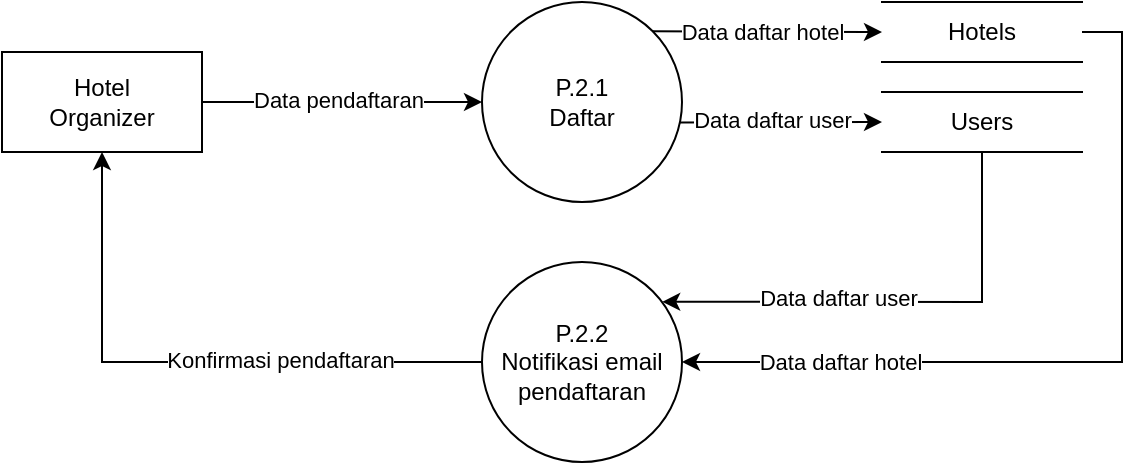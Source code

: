<mxfile>
    <diagram id="njSDgWSg8I1pwNae1JBF" name="Page-1">
        <mxGraphModel dx="1039" dy="776" grid="1" gridSize="10" guides="1" tooltips="1" connect="1" arrows="1" fold="1" page="1" pageScale="1" pageWidth="850" pageHeight="1100" math="0" shadow="0">
            <root>
                <mxCell id="0"/>
                <mxCell id="1" parent="0"/>
                <mxCell id="14" style="edgeStyle=none;html=1;entryX=0;entryY=0.5;entryDx=0;entryDy=0;exitX=0.99;exitY=0.602;exitDx=0;exitDy=0;exitPerimeter=0;" edge="1" parent="1" source="2" target="11">
                    <mxGeometry relative="1" as="geometry"/>
                </mxCell>
                <mxCell id="18" value="&lt;span style=&quot;color: rgb(0, 0, 0);&quot;&gt;Data daftar user&lt;/span&gt;" style="edgeLabel;html=1;align=center;verticalAlign=middle;resizable=0;points=[];" vertex="1" connectable="0" parent="14">
                    <mxGeometry x="-0.155" y="1" relative="1" as="geometry">
                        <mxPoint x="3" as="offset"/>
                    </mxGeometry>
                </mxCell>
                <mxCell id="2" value="P.2.1&lt;div&gt;Daftar&lt;/div&gt;" style="shape=ellipse;html=1;dashed=0;whiteSpace=wrap;aspect=fixed;perimeter=ellipsePerimeter;" vertex="1" parent="1">
                    <mxGeometry x="360" y="250" width="100" height="100" as="geometry"/>
                </mxCell>
                <mxCell id="3" value="" style="endArrow=classic;html=1;rounded=0;curved=0;jumpStyle=arc;entryX=0.901;entryY=0.199;entryDx=0;entryDy=0;exitX=0.5;exitY=1;exitDx=0;exitDy=0;entryPerimeter=0;" edge="1" parent="1" source="11" target="10">
                    <mxGeometry width="50" height="50" relative="1" as="geometry">
                        <mxPoint x="647.19" y="420.0" as="sourcePoint"/>
                        <mxPoint x="460.0" y="420.6" as="targetPoint"/>
                        <Array as="points">
                            <mxPoint x="610" y="400"/>
                        </Array>
                    </mxGeometry>
                </mxCell>
                <mxCell id="20" value="Data daftar user" style="edgeLabel;html=1;align=center;verticalAlign=middle;resizable=0;points=[];" vertex="1" connectable="0" parent="3">
                    <mxGeometry x="0.483" y="-2" relative="1" as="geometry">
                        <mxPoint x="27" as="offset"/>
                    </mxGeometry>
                </mxCell>
                <mxCell id="4" value="" style="endArrow=classic;html=1;rounded=0;curved=0;jumpStyle=arc;entryX=1;entryY=0.5;entryDx=0;entryDy=0;exitX=1;exitY=0.5;exitDx=0;exitDy=0;" edge="1" parent="1" source="15" target="10">
                    <mxGeometry width="50" height="50" relative="1" as="geometry">
                        <mxPoint x="767.19" y="500.0" as="sourcePoint"/>
                        <mxPoint x="580.0" y="500.6" as="targetPoint"/>
                        <Array as="points">
                            <mxPoint x="680" y="265"/>
                            <mxPoint x="680" y="430"/>
                        </Array>
                    </mxGeometry>
                </mxCell>
                <mxCell id="21" value="Data daftar hotel" style="edgeLabel;html=1;align=center;verticalAlign=middle;resizable=0;points=[];" vertex="1" connectable="0" parent="4">
                    <mxGeometry x="0.575" relative="1" as="geometry">
                        <mxPoint x="-7" as="offset"/>
                    </mxGeometry>
                </mxCell>
                <mxCell id="5" value="" style="endArrow=classic;html=1;rounded=0;curved=0;jumpStyle=arc;entryX=0.5;entryY=1;entryDx=0;entryDy=0;exitX=0;exitY=0.5;exitDx=0;exitDy=0;" edge="1" parent="1" source="10" target="9">
                    <mxGeometry width="50" height="50" relative="1" as="geometry">
                        <mxPoint x="307.19" y="470.0" as="sourcePoint"/>
                        <mxPoint x="120.0" y="470.6" as="targetPoint"/>
                        <Array as="points">
                            <mxPoint x="170" y="430"/>
                        </Array>
                    </mxGeometry>
                </mxCell>
                <mxCell id="22" value="Konfirmasi pendaftaran" style="edgeLabel;html=1;align=center;verticalAlign=middle;resizable=0;points=[];" vertex="1" connectable="0" parent="5">
                    <mxGeometry x="-0.269" y="-1" relative="1" as="geometry">
                        <mxPoint x="7" as="offset"/>
                    </mxGeometry>
                </mxCell>
                <mxCell id="12" style="edgeStyle=none;html=1;entryX=0;entryY=0.5;entryDx=0;entryDy=0;" edge="1" parent="1" source="9" target="2">
                    <mxGeometry relative="1" as="geometry"/>
                </mxCell>
                <mxCell id="13" value="Data pendaftaran" style="edgeLabel;html=1;align=center;verticalAlign=middle;resizable=0;points=[];" vertex="1" connectable="0" parent="12">
                    <mxGeometry x="-0.367" y="2" relative="1" as="geometry">
                        <mxPoint x="23" y="1" as="offset"/>
                    </mxGeometry>
                </mxCell>
                <mxCell id="9" value="Hotel&lt;div&gt;Organizer&lt;/div&gt;" style="html=1;dashed=0;whiteSpace=wrap;" vertex="1" parent="1">
                    <mxGeometry x="120" y="275" width="100" height="50" as="geometry"/>
                </mxCell>
                <mxCell id="10" value="P.2.2&lt;div&gt;Notifikasi email&lt;/div&gt;&lt;div&gt;pendaftaran&lt;/div&gt;" style="shape=ellipse;html=1;dashed=0;whiteSpace=wrap;aspect=fixed;perimeter=ellipsePerimeter;" vertex="1" parent="1">
                    <mxGeometry x="360" y="380" width="100" height="100" as="geometry"/>
                </mxCell>
                <mxCell id="11" value="Users" style="html=1;dashed=0;whiteSpace=wrap;shape=partialRectangle;right=0;left=0;" vertex="1" parent="1">
                    <mxGeometry x="560" y="295" width="100" height="30" as="geometry"/>
                </mxCell>
                <mxCell id="15" value="Hotels" style="html=1;dashed=0;whiteSpace=wrap;shape=partialRectangle;right=0;left=0;" vertex="1" parent="1">
                    <mxGeometry x="560" y="250" width="100" height="30" as="geometry"/>
                </mxCell>
                <mxCell id="16" style="edgeStyle=none;html=1;entryX=0;entryY=0.5;entryDx=0;entryDy=0;exitX=1;exitY=0;exitDx=0;exitDy=0;" edge="1" parent="1" source="2" target="15">
                    <mxGeometry relative="1" as="geometry">
                        <mxPoint x="450" y="264" as="sourcePoint"/>
                        <mxPoint x="551" y="266" as="targetPoint"/>
                    </mxGeometry>
                </mxCell>
                <mxCell id="17" value="Data daftar hotel" style="edgeLabel;html=1;align=center;verticalAlign=middle;resizable=0;points=[];" vertex="1" connectable="0" parent="16">
                    <mxGeometry x="-0.346" relative="1" as="geometry">
                        <mxPoint x="17" as="offset"/>
                    </mxGeometry>
                </mxCell>
            </root>
        </mxGraphModel>
    </diagram>
</mxfile>